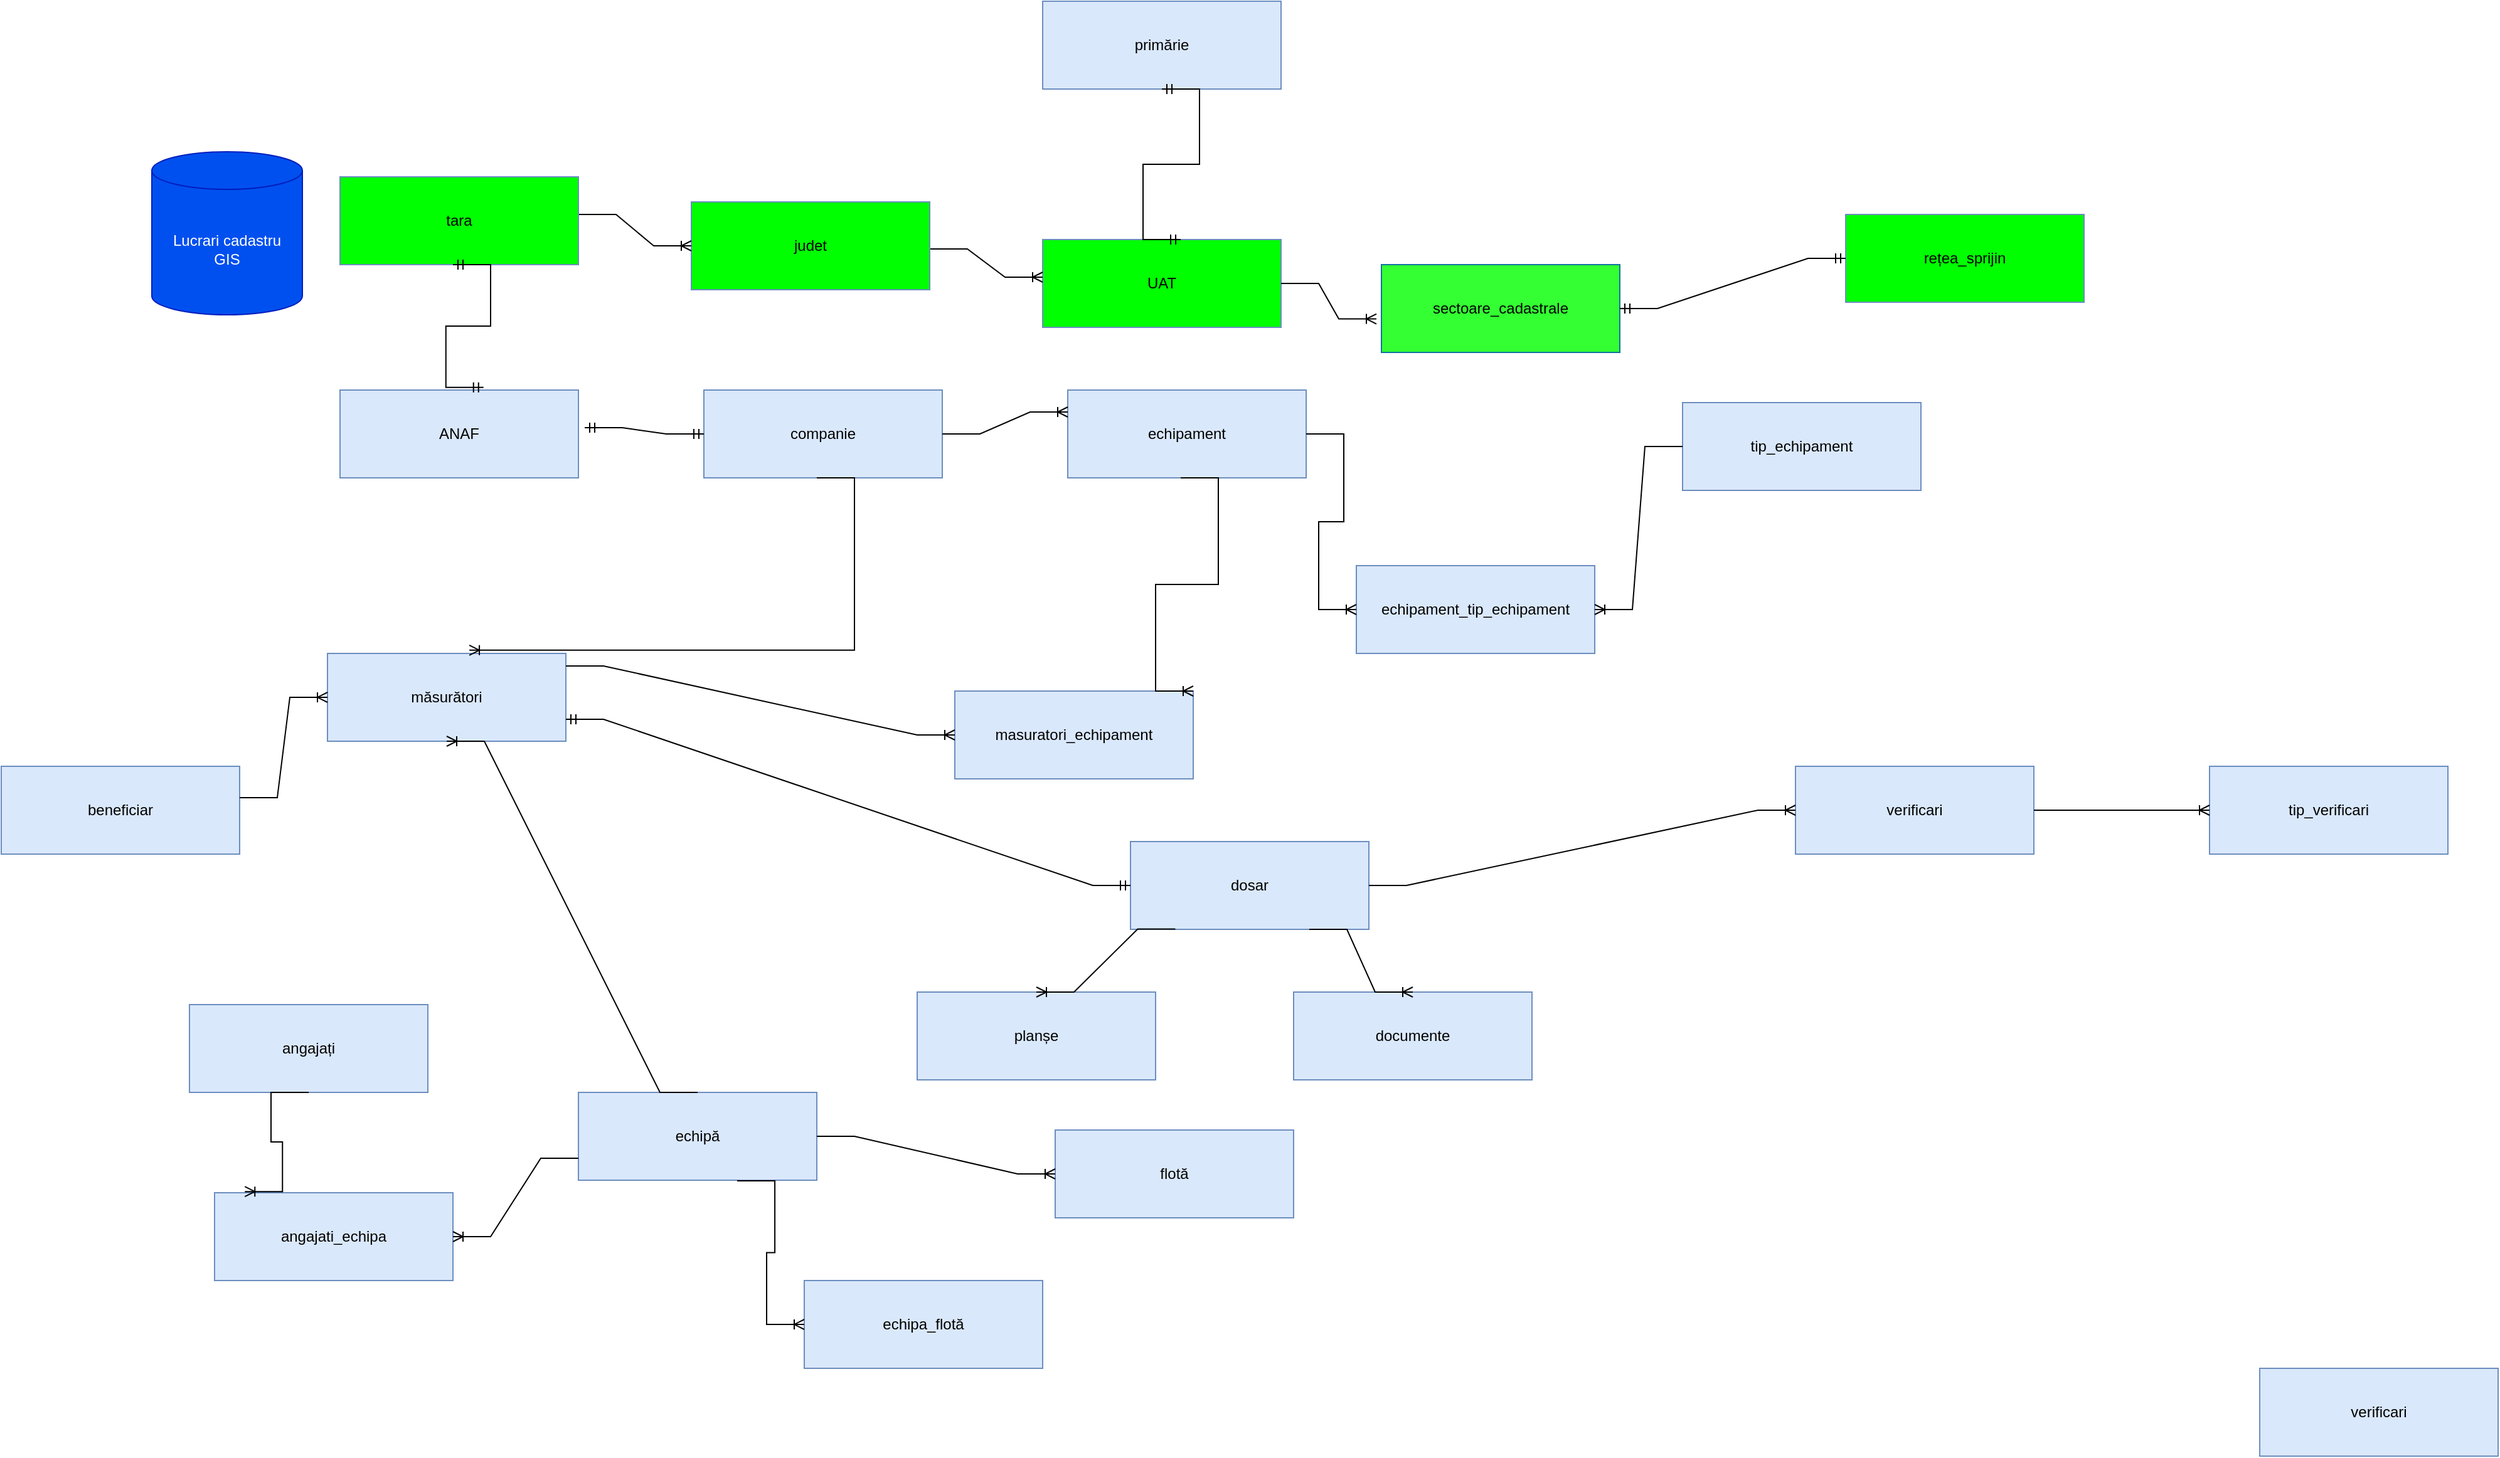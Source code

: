 <mxfile version="22.0.8" type="github">
  <diagram name="Page-1" id="zXPfUbV_PlMYqEEOmxEf">
    <mxGraphModel dx="2350" dy="1909" grid="1" gridSize="10" guides="1" tooltips="1" connect="1" arrows="1" fold="1" page="1" pageScale="1" pageWidth="850" pageHeight="1100" math="0" shadow="0">
      <root>
        <mxCell id="0" />
        <mxCell id="1" parent="0" />
        <mxCell id="alLgOjoT97Wj0h5GKDA_-1" value="Lucrari cadastru &lt;br&gt;GIS" style="shape=cylinder3;whiteSpace=wrap;html=1;boundedLbl=1;backgroundOutline=1;size=15;fillColor=#0050ef;strokeColor=#001DBC;fontColor=#ffffff;" vertex="1" parent="1">
          <mxGeometry x="30" width="120" height="130" as="geometry" />
        </mxCell>
        <mxCell id="alLgOjoT97Wj0h5GKDA_-2" value="sectoare_cadastrale" style="rounded=0;whiteSpace=wrap;html=1;fillColor=#33FF33;strokeColor=#10739e;" vertex="1" parent="1">
          <mxGeometry x="1010" y="90" width="190" height="70" as="geometry" />
        </mxCell>
        <mxCell id="alLgOjoT97Wj0h5GKDA_-5" value="rețea_sprijin" style="rounded=0;whiteSpace=wrap;html=1;fillColor=#00FF00;strokeColor=#6c8ebf;" vertex="1" parent="1">
          <mxGeometry x="1380" y="50" width="190" height="70" as="geometry" />
        </mxCell>
        <mxCell id="alLgOjoT97Wj0h5GKDA_-6" value="echipă" style="rounded=0;whiteSpace=wrap;html=1;fillColor=#dae8fc;strokeColor=#6c8ebf;" vertex="1" parent="1">
          <mxGeometry x="370" y="750" width="190" height="70" as="geometry" />
        </mxCell>
        <mxCell id="alLgOjoT97Wj0h5GKDA_-7" value="angajați" style="rounded=0;whiteSpace=wrap;html=1;fillColor=#dae8fc;strokeColor=#6c8ebf;" vertex="1" parent="1">
          <mxGeometry x="60" y="680" width="190" height="70" as="geometry" />
        </mxCell>
        <mxCell id="alLgOjoT97Wj0h5GKDA_-8" value="echipament" style="rounded=0;whiteSpace=wrap;html=1;fillColor=#dae8fc;strokeColor=#6c8ebf;" vertex="1" parent="1">
          <mxGeometry x="760" y="190" width="190" height="70" as="geometry" />
        </mxCell>
        <mxCell id="alLgOjoT97Wj0h5GKDA_-10" value="flotă" style="rounded=0;whiteSpace=wrap;html=1;fillColor=#dae8fc;strokeColor=#6c8ebf;" vertex="1" parent="1">
          <mxGeometry x="750" y="780" width="190" height="70" as="geometry" />
        </mxCell>
        <mxCell id="alLgOjoT97Wj0h5GKDA_-11" value="documente" style="rounded=0;whiteSpace=wrap;html=1;fillColor=#dae8fc;strokeColor=#6c8ebf;" vertex="1" parent="1">
          <mxGeometry x="940" y="670" width="190" height="70" as="geometry" />
        </mxCell>
        <mxCell id="alLgOjoT97Wj0h5GKDA_-12" value="măsurători" style="rounded=0;whiteSpace=wrap;html=1;fillColor=#dae8fc;strokeColor=#6c8ebf;" vertex="1" parent="1">
          <mxGeometry x="170" y="400" width="190" height="70" as="geometry" />
        </mxCell>
        <mxCell id="alLgOjoT97Wj0h5GKDA_-13" value="primărie" style="rounded=0;whiteSpace=wrap;html=1;fillColor=#dae8fc;strokeColor=#6c8ebf;" vertex="1" parent="1">
          <mxGeometry x="740" y="-120" width="190" height="70" as="geometry" />
        </mxCell>
        <mxCell id="alLgOjoT97Wj0h5GKDA_-14" value="beneficiar" style="rounded=0;whiteSpace=wrap;html=1;fillColor=#dae8fc;strokeColor=#6c8ebf;" vertex="1" parent="1">
          <mxGeometry x="-90" y="490" width="190" height="70" as="geometry" />
        </mxCell>
        <mxCell id="alLgOjoT97Wj0h5GKDA_-15" value="echipament_tip_echipament" style="rounded=0;whiteSpace=wrap;html=1;fillColor=#dae8fc;strokeColor=#6c8ebf;" vertex="1" parent="1">
          <mxGeometry x="990" y="330" width="190" height="70" as="geometry" />
        </mxCell>
        <mxCell id="alLgOjoT97Wj0h5GKDA_-16" value="dosar" style="rounded=0;whiteSpace=wrap;html=1;fillColor=#dae8fc;strokeColor=#6c8ebf;" vertex="1" parent="1">
          <mxGeometry x="810" y="550" width="190" height="70" as="geometry" />
        </mxCell>
        <mxCell id="alLgOjoT97Wj0h5GKDA_-18" value="planșe" style="rounded=0;whiteSpace=wrap;html=1;fillColor=#dae8fc;strokeColor=#6c8ebf;" vertex="1" parent="1">
          <mxGeometry x="640" y="670" width="190" height="70" as="geometry" />
        </mxCell>
        <mxCell id="alLgOjoT97Wj0h5GKDA_-22" value="UAT" style="rounded=0;whiteSpace=wrap;html=1;fillColor=#00FF00;strokeColor=#6c8ebf;" vertex="1" parent="1">
          <mxGeometry x="740" y="70" width="190" height="70" as="geometry" />
        </mxCell>
        <mxCell id="alLgOjoT97Wj0h5GKDA_-23" value="" style="edgeStyle=entityRelationEdgeStyle;fontSize=12;html=1;endArrow=ERoneToMany;rounded=0;entryX=0;entryY=0.75;entryDx=0;entryDy=0;" edge="1" parent="1">
          <mxGeometry width="100" height="100" relative="1" as="geometry">
            <mxPoint x="650" y="77.5" as="sourcePoint" />
            <mxPoint x="740" y="100" as="targetPoint" />
            <Array as="points">
              <mxPoint x="650" y="27.5" />
            </Array>
          </mxGeometry>
        </mxCell>
        <mxCell id="alLgOjoT97Wj0h5GKDA_-24" value="judet" style="rounded=0;whiteSpace=wrap;html=1;fillColor=#00FF00;strokeColor=#6c8ebf;" vertex="1" parent="1">
          <mxGeometry x="460" y="40" width="190" height="70" as="geometry" />
        </mxCell>
        <mxCell id="alLgOjoT97Wj0h5GKDA_-25" value="" style="edgeStyle=entityRelationEdgeStyle;fontSize=12;html=1;endArrow=ERoneToMany;rounded=0;entryX=0;entryY=0.5;entryDx=0;entryDy=0;" edge="1" parent="1" target="alLgOjoT97Wj0h5GKDA_-24">
          <mxGeometry width="100" height="100" relative="1" as="geometry">
            <mxPoint x="370" y="50" as="sourcePoint" />
            <mxPoint x="440" y="30" as="targetPoint" />
          </mxGeometry>
        </mxCell>
        <mxCell id="alLgOjoT97Wj0h5GKDA_-26" value="tara" style="rounded=0;whiteSpace=wrap;html=1;fillColor=#00FF00;strokeColor=#6c8ebf;" vertex="1" parent="1">
          <mxGeometry x="180" y="20" width="190" height="70" as="geometry" />
        </mxCell>
        <mxCell id="alLgOjoT97Wj0h5GKDA_-27" value="" style="edgeStyle=entityRelationEdgeStyle;fontSize=12;html=1;endArrow=ERoneToMany;rounded=0;entryX=-0.021;entryY=0.618;entryDx=0;entryDy=0;entryPerimeter=0;" edge="1" parent="1" target="alLgOjoT97Wj0h5GKDA_-2">
          <mxGeometry width="100" height="100" relative="1" as="geometry">
            <mxPoint x="930" y="105" as="sourcePoint" />
            <mxPoint x="1030" y="5" as="targetPoint" />
          </mxGeometry>
        </mxCell>
        <mxCell id="alLgOjoT97Wj0h5GKDA_-28" value="companie" style="rounded=0;whiteSpace=wrap;html=1;fillColor=#dae8fc;strokeColor=#6c8ebf;" vertex="1" parent="1">
          <mxGeometry x="470" y="190" width="190" height="70" as="geometry" />
        </mxCell>
        <mxCell id="alLgOjoT97Wj0h5GKDA_-29" value="" style="edgeStyle=entityRelationEdgeStyle;fontSize=12;html=1;endArrow=ERoneToMany;rounded=0;entryX=0;entryY=0.25;entryDx=0;entryDy=0;exitX=1;exitY=0.5;exitDx=0;exitDy=0;" edge="1" parent="1" source="alLgOjoT97Wj0h5GKDA_-28" target="alLgOjoT97Wj0h5GKDA_-8">
          <mxGeometry width="100" height="100" relative="1" as="geometry">
            <mxPoint x="680" y="240" as="sourcePoint" />
            <mxPoint x="750" y="130" as="targetPoint" />
          </mxGeometry>
        </mxCell>
        <mxCell id="alLgOjoT97Wj0h5GKDA_-30" value="ANAF" style="rounded=0;whiteSpace=wrap;html=1;fillColor=#dae8fc;strokeColor=#6c8ebf;" vertex="1" parent="1">
          <mxGeometry x="180" y="190" width="190" height="70" as="geometry" />
        </mxCell>
        <mxCell id="alLgOjoT97Wj0h5GKDA_-31" value="" style="edgeStyle=entityRelationEdgeStyle;fontSize=12;html=1;endArrow=ERmandOne;startArrow=ERmandOne;rounded=0;entryX=0;entryY=0.5;entryDx=0;entryDy=0;" edge="1" parent="1" target="alLgOjoT97Wj0h5GKDA_-28">
          <mxGeometry width="100" height="100" relative="1" as="geometry">
            <mxPoint x="375" y="220" as="sourcePoint" />
            <mxPoint x="475" y="120" as="targetPoint" />
          </mxGeometry>
        </mxCell>
        <mxCell id="alLgOjoT97Wj0h5GKDA_-32" value="" style="edgeStyle=entityRelationEdgeStyle;fontSize=12;html=1;endArrow=ERmandOne;startArrow=ERmandOne;rounded=0;entryX=0.602;entryY=-0.03;entryDx=0;entryDy=0;entryPerimeter=0;" edge="1" parent="1" target="alLgOjoT97Wj0h5GKDA_-30">
          <mxGeometry width="100" height="100" relative="1" as="geometry">
            <mxPoint x="270" y="90" as="sourcePoint" />
            <mxPoint x="370" y="-10" as="targetPoint" />
          </mxGeometry>
        </mxCell>
        <mxCell id="alLgOjoT97Wj0h5GKDA_-33" value="masuratori_echipament" style="rounded=0;whiteSpace=wrap;html=1;fillColor=#dae8fc;strokeColor=#6c8ebf;" vertex="1" parent="1">
          <mxGeometry x="670" y="430" width="190" height="70" as="geometry" />
        </mxCell>
        <mxCell id="alLgOjoT97Wj0h5GKDA_-34" value="" style="edgeStyle=entityRelationEdgeStyle;fontSize=12;html=1;endArrow=ERoneToMany;rounded=0;entryX=0.595;entryY=-0.037;entryDx=0;entryDy=0;entryPerimeter=0;" edge="1" parent="1" target="alLgOjoT97Wj0h5GKDA_-12">
          <mxGeometry width="100" height="100" relative="1" as="geometry">
            <mxPoint x="560" y="260" as="sourcePoint" />
            <mxPoint x="280" y="360" as="targetPoint" />
          </mxGeometry>
        </mxCell>
        <mxCell id="alLgOjoT97Wj0h5GKDA_-35" value="" style="edgeStyle=entityRelationEdgeStyle;fontSize=12;html=1;endArrow=ERoneToMany;rounded=0;entryX=1;entryY=0;entryDx=0;entryDy=0;" edge="1" parent="1" target="alLgOjoT97Wj0h5GKDA_-33">
          <mxGeometry width="100" height="100" relative="1" as="geometry">
            <mxPoint x="850" y="260" as="sourcePoint" />
            <mxPoint x="950" y="160" as="targetPoint" />
          </mxGeometry>
        </mxCell>
        <mxCell id="alLgOjoT97Wj0h5GKDA_-36" value="" style="edgeStyle=entityRelationEdgeStyle;fontSize=12;html=1;endArrow=ERoneToMany;rounded=0;entryX=0;entryY=0.5;entryDx=0;entryDy=0;" edge="1" parent="1" target="alLgOjoT97Wj0h5GKDA_-33">
          <mxGeometry width="100" height="100" relative="1" as="geometry">
            <mxPoint x="360" y="410" as="sourcePoint" />
            <mxPoint x="460" y="310" as="targetPoint" />
          </mxGeometry>
        </mxCell>
        <mxCell id="alLgOjoT97Wj0h5GKDA_-37" value="angajati_echipa" style="rounded=0;whiteSpace=wrap;html=1;fillColor=#dae8fc;strokeColor=#6c8ebf;" vertex="1" parent="1">
          <mxGeometry x="80" y="830" width="190" height="70" as="geometry" />
        </mxCell>
        <mxCell id="alLgOjoT97Wj0h5GKDA_-38" value="" style="edgeStyle=entityRelationEdgeStyle;fontSize=12;html=1;endArrow=ERoneToMany;rounded=0;entryX=0.127;entryY=-0.013;entryDx=0;entryDy=0;entryPerimeter=0;exitX=0.5;exitY=1;exitDx=0;exitDy=0;" edge="1" parent="1" source="alLgOjoT97Wj0h5GKDA_-7" target="alLgOjoT97Wj0h5GKDA_-37">
          <mxGeometry width="100" height="100" relative="1" as="geometry">
            <mxPoint x="200" y="790" as="sourcePoint" />
            <mxPoint x="220" y="920" as="targetPoint" />
          </mxGeometry>
        </mxCell>
        <mxCell id="alLgOjoT97Wj0h5GKDA_-39" value="" style="edgeStyle=entityRelationEdgeStyle;fontSize=12;html=1;endArrow=ERoneToMany;rounded=0;entryX=1;entryY=0.5;entryDx=0;entryDy=0;exitX=0;exitY=0.75;exitDx=0;exitDy=0;" edge="1" parent="1" source="alLgOjoT97Wj0h5GKDA_-6" target="alLgOjoT97Wj0h5GKDA_-37">
          <mxGeometry width="100" height="100" relative="1" as="geometry">
            <mxPoint x="580" y="780" as="sourcePoint" />
            <mxPoint x="610" y="880" as="targetPoint" />
            <Array as="points">
              <mxPoint x="440" y="860" />
              <mxPoint x="470" y="870" />
            </Array>
          </mxGeometry>
        </mxCell>
        <mxCell id="alLgOjoT97Wj0h5GKDA_-40" value="" style="edgeStyle=entityRelationEdgeStyle;fontSize=12;html=1;endArrow=ERoneToMany;rounded=0;exitX=0.5;exitY=0;exitDx=0;exitDy=0;entryX=0.5;entryY=1;entryDx=0;entryDy=0;" edge="1" parent="1" source="alLgOjoT97Wj0h5GKDA_-6" target="alLgOjoT97Wj0h5GKDA_-12">
          <mxGeometry width="100" height="100" relative="1" as="geometry">
            <mxPoint x="570" y="710" as="sourcePoint" />
            <mxPoint x="300" y="500" as="targetPoint" />
          </mxGeometry>
        </mxCell>
        <mxCell id="alLgOjoT97Wj0h5GKDA_-41" value="echipa_flotă" style="rounded=0;whiteSpace=wrap;html=1;fillColor=#dae8fc;strokeColor=#6c8ebf;" vertex="1" parent="1">
          <mxGeometry x="550" y="900" width="190" height="70" as="geometry" />
        </mxCell>
        <mxCell id="alLgOjoT97Wj0h5GKDA_-42" value="" style="edgeStyle=entityRelationEdgeStyle;fontSize=12;html=1;endArrow=ERoneToMany;rounded=0;entryX=0;entryY=0.5;entryDx=0;entryDy=0;exitX=0.666;exitY=1.008;exitDx=0;exitDy=0;exitPerimeter=0;" edge="1" parent="1" source="alLgOjoT97Wj0h5GKDA_-6" target="alLgOjoT97Wj0h5GKDA_-41">
          <mxGeometry width="100" height="100" relative="1" as="geometry">
            <mxPoint x="600" y="760" as="sourcePoint" />
            <mxPoint x="700" y="660" as="targetPoint" />
          </mxGeometry>
        </mxCell>
        <mxCell id="alLgOjoT97Wj0h5GKDA_-43" value="" style="edgeStyle=entityRelationEdgeStyle;fontSize=12;html=1;endArrow=ERoneToMany;rounded=0;entryX=0;entryY=0.5;entryDx=0;entryDy=0;exitX=1;exitY=0.5;exitDx=0;exitDy=0;" edge="1" parent="1" source="alLgOjoT97Wj0h5GKDA_-6" target="alLgOjoT97Wj0h5GKDA_-10">
          <mxGeometry width="100" height="100" relative="1" as="geometry">
            <mxPoint x="670" y="720" as="sourcePoint" />
            <mxPoint x="770" y="620" as="targetPoint" />
          </mxGeometry>
        </mxCell>
        <mxCell id="alLgOjoT97Wj0h5GKDA_-44" value="" style="edgeStyle=entityRelationEdgeStyle;fontSize=12;html=1;endArrow=ERmandOne;startArrow=ERmandOne;rounded=0;entryX=0;entryY=0.5;entryDx=0;entryDy=0;exitX=1;exitY=0.5;exitDx=0;exitDy=0;" edge="1" parent="1" source="alLgOjoT97Wj0h5GKDA_-2" target="alLgOjoT97Wj0h5GKDA_-5">
          <mxGeometry width="100" height="100" relative="1" as="geometry">
            <mxPoint x="1120" y="160" as="sourcePoint" />
            <mxPoint x="1220" y="60" as="targetPoint" />
          </mxGeometry>
        </mxCell>
        <mxCell id="alLgOjoT97Wj0h5GKDA_-45" value="" style="edgeStyle=entityRelationEdgeStyle;fontSize=12;html=1;endArrow=ERmandOne;startArrow=ERmandOne;rounded=0;entryX=0.579;entryY=0;entryDx=0;entryDy=0;entryPerimeter=0;exitX=0.5;exitY=1;exitDx=0;exitDy=0;" edge="1" parent="1" source="alLgOjoT97Wj0h5GKDA_-13" target="alLgOjoT97Wj0h5GKDA_-22">
          <mxGeometry width="100" height="100" relative="1" as="geometry">
            <mxPoint x="820" y="-10" as="sourcePoint" />
            <mxPoint x="910" y="20" as="targetPoint" />
          </mxGeometry>
        </mxCell>
        <mxCell id="alLgOjoT97Wj0h5GKDA_-46" value="" style="edgeStyle=entityRelationEdgeStyle;fontSize=12;html=1;endArrow=ERoneToMany;rounded=0;entryX=0;entryY=0.5;entryDx=0;entryDy=0;" edge="1" parent="1" target="alLgOjoT97Wj0h5GKDA_-12">
          <mxGeometry width="100" height="100" relative="1" as="geometry">
            <mxPoint x="100" y="515" as="sourcePoint" />
            <mxPoint x="200" y="415" as="targetPoint" />
          </mxGeometry>
        </mxCell>
        <mxCell id="alLgOjoT97Wj0h5GKDA_-47" value="tip_echipament" style="rounded=0;whiteSpace=wrap;html=1;fillColor=#dae8fc;strokeColor=#6c8ebf;" vertex="1" parent="1">
          <mxGeometry x="1250" y="200" width="190" height="70" as="geometry" />
        </mxCell>
        <mxCell id="alLgOjoT97Wj0h5GKDA_-48" value="" style="edgeStyle=entityRelationEdgeStyle;fontSize=12;html=1;endArrow=ERoneToMany;rounded=0;entryX=0;entryY=0.5;entryDx=0;entryDy=0;exitX=1;exitY=0.5;exitDx=0;exitDy=0;" edge="1" parent="1" source="alLgOjoT97Wj0h5GKDA_-8" target="alLgOjoT97Wj0h5GKDA_-15">
          <mxGeometry width="100" height="100" relative="1" as="geometry">
            <mxPoint x="970" y="230" as="sourcePoint" />
            <mxPoint x="1050" y="120" as="targetPoint" />
          </mxGeometry>
        </mxCell>
        <mxCell id="alLgOjoT97Wj0h5GKDA_-49" value="" style="edgeStyle=entityRelationEdgeStyle;fontSize=12;html=1;endArrow=ERoneToMany;rounded=0;exitX=0;exitY=0.5;exitDx=0;exitDy=0;entryX=1;entryY=0.5;entryDx=0;entryDy=0;" edge="1" parent="1" source="alLgOjoT97Wj0h5GKDA_-47" target="alLgOjoT97Wj0h5GKDA_-15">
          <mxGeometry width="100" height="100" relative="1" as="geometry">
            <mxPoint x="1070" y="470" as="sourcePoint" />
            <mxPoint x="1170" y="370" as="targetPoint" />
          </mxGeometry>
        </mxCell>
        <mxCell id="alLgOjoT97Wj0h5GKDA_-51" value="verificari" style="rounded=0;whiteSpace=wrap;html=1;fillColor=#dae8fc;strokeColor=#6c8ebf;" vertex="1" parent="1">
          <mxGeometry x="1340" y="490" width="190" height="70" as="geometry" />
        </mxCell>
        <mxCell id="alLgOjoT97Wj0h5GKDA_-52" value="tip_verificari" style="rounded=0;whiteSpace=wrap;html=1;fillColor=#dae8fc;strokeColor=#6c8ebf;" vertex="1" parent="1">
          <mxGeometry x="1670" y="490" width="190" height="70" as="geometry" />
        </mxCell>
        <mxCell id="alLgOjoT97Wj0h5GKDA_-53" value="" style="edgeStyle=entityRelationEdgeStyle;fontSize=12;html=1;endArrow=ERoneToMany;rounded=0;exitX=1;exitY=0.5;exitDx=0;exitDy=0;entryX=0;entryY=0.5;entryDx=0;entryDy=0;" edge="1" parent="1" source="alLgOjoT97Wj0h5GKDA_-51" target="alLgOjoT97Wj0h5GKDA_-52">
          <mxGeometry width="100" height="100" relative="1" as="geometry">
            <mxPoint x="1070" y="750" as="sourcePoint" />
            <mxPoint x="1170" y="650" as="targetPoint" />
          </mxGeometry>
        </mxCell>
        <mxCell id="alLgOjoT97Wj0h5GKDA_-55" value="" style="edgeStyle=entityRelationEdgeStyle;fontSize=12;html=1;endArrow=ERmandOne;startArrow=ERmandOne;rounded=0;exitX=1;exitY=0.75;exitDx=0;exitDy=0;entryX=0;entryY=0.5;entryDx=0;entryDy=0;" edge="1" parent="1" source="alLgOjoT97Wj0h5GKDA_-12" target="alLgOjoT97Wj0h5GKDA_-16">
          <mxGeometry width="100" height="100" relative="1" as="geometry">
            <mxPoint x="510" y="610" as="sourcePoint" />
            <mxPoint x="610" y="510" as="targetPoint" />
          </mxGeometry>
        </mxCell>
        <mxCell id="alLgOjoT97Wj0h5GKDA_-56" value="" style="edgeStyle=entityRelationEdgeStyle;fontSize=12;html=1;endArrow=ERoneToMany;rounded=0;exitX=1;exitY=0.5;exitDx=0;exitDy=0;entryX=0;entryY=0.5;entryDx=0;entryDy=0;" edge="1" parent="1" source="alLgOjoT97Wj0h5GKDA_-16" target="alLgOjoT97Wj0h5GKDA_-51">
          <mxGeometry width="100" height="100" relative="1" as="geometry">
            <mxPoint x="810" y="650" as="sourcePoint" />
            <mxPoint x="910" y="550" as="targetPoint" />
          </mxGeometry>
        </mxCell>
        <mxCell id="alLgOjoT97Wj0h5GKDA_-57" value="" style="edgeStyle=entityRelationEdgeStyle;fontSize=12;html=1;endArrow=ERoneToMany;rounded=0;exitX=0.188;exitY=0.997;exitDx=0;exitDy=0;exitPerimeter=0;entryX=0.5;entryY=0;entryDx=0;entryDy=0;" edge="1" parent="1" source="alLgOjoT97Wj0h5GKDA_-16" target="alLgOjoT97Wj0h5GKDA_-18">
          <mxGeometry width="100" height="100" relative="1" as="geometry">
            <mxPoint x="740" y="770" as="sourcePoint" />
            <mxPoint x="840" y="670" as="targetPoint" />
          </mxGeometry>
        </mxCell>
        <mxCell id="alLgOjoT97Wj0h5GKDA_-58" value="" style="edgeStyle=entityRelationEdgeStyle;fontSize=12;html=1;endArrow=ERoneToMany;rounded=0;entryX=0.5;entryY=0;entryDx=0;entryDy=0;exitX=0.75;exitY=1;exitDx=0;exitDy=0;" edge="1" parent="1" source="alLgOjoT97Wj0h5GKDA_-16" target="alLgOjoT97Wj0h5GKDA_-11">
          <mxGeometry width="100" height="100" relative="1" as="geometry">
            <mxPoint x="740" y="770" as="sourcePoint" />
            <mxPoint x="840" y="670" as="targetPoint" />
          </mxGeometry>
        </mxCell>
        <mxCell id="alLgOjoT97Wj0h5GKDA_-59" value="verificari" style="rounded=0;whiteSpace=wrap;html=1;fillColor=#dae8fc;strokeColor=#6c8ebf;" vertex="1" parent="1">
          <mxGeometry x="1710" y="970" width="190" height="70" as="geometry" />
        </mxCell>
      </root>
    </mxGraphModel>
  </diagram>
</mxfile>
